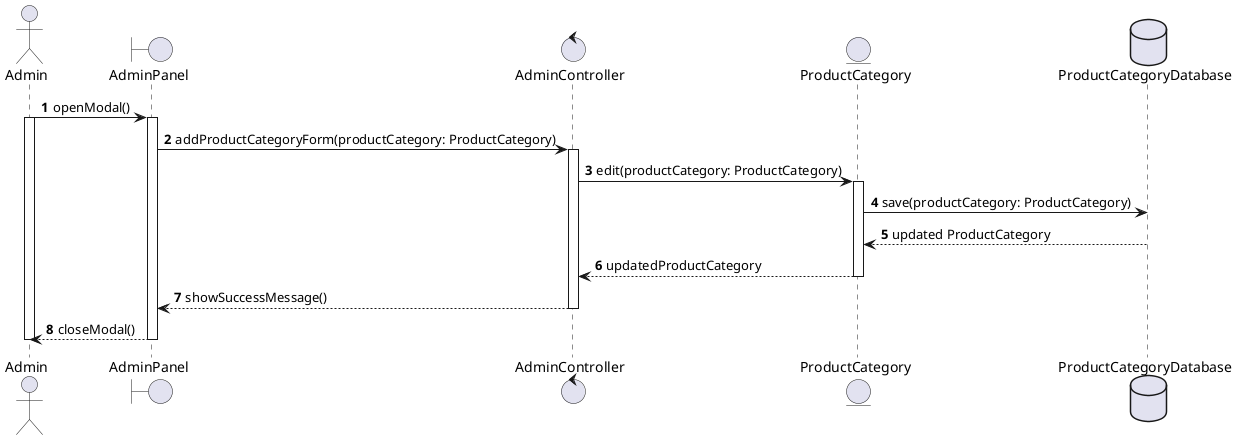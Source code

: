 @startuml Add productCategory sequence
autonumber
actor Admin
boundary AdminPanel as ap
control AdminController as ac
entity ProductCategory as p
database ProductCategoryDatabase as pr
Admin -> ap++ : openModal()
Admin++
ap -> ac : addProductCategoryForm(productCategory: ProductCategory)
ac++
ac -> p : edit(productCategory: ProductCategory)
p++
p -> pr : save(productCategory: ProductCategory)
pr --> p-- : updated ProductCategory
p --> ac-- : updatedProductCategory
ac --> ap-- : showSuccessMessage()
ap --> Admin-- : closeModal()
Admin--
@enduml